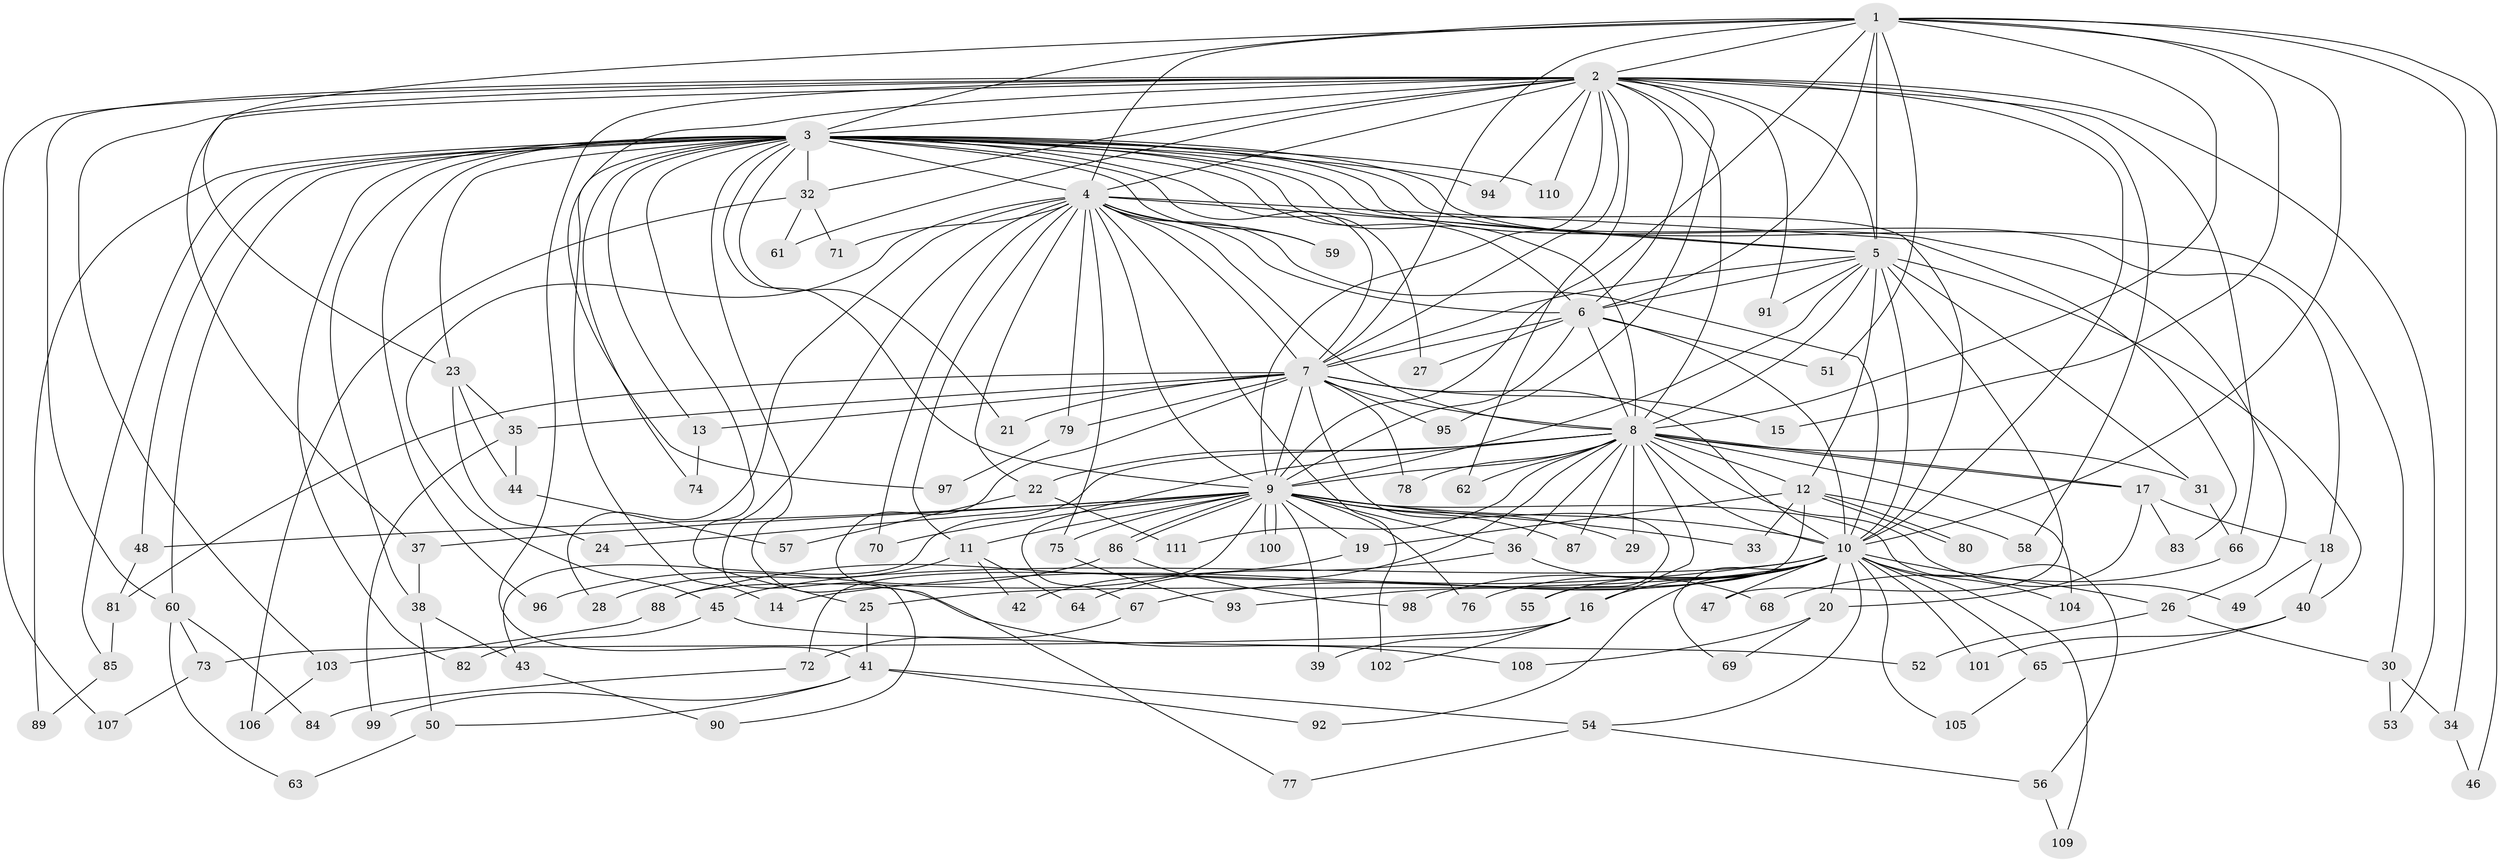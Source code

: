 // Generated by graph-tools (version 1.1) at 2025/13/03/09/25 04:13:56]
// undirected, 111 vertices, 247 edges
graph export_dot {
graph [start="1"]
  node [color=gray90,style=filled];
  1;
  2;
  3;
  4;
  5;
  6;
  7;
  8;
  9;
  10;
  11;
  12;
  13;
  14;
  15;
  16;
  17;
  18;
  19;
  20;
  21;
  22;
  23;
  24;
  25;
  26;
  27;
  28;
  29;
  30;
  31;
  32;
  33;
  34;
  35;
  36;
  37;
  38;
  39;
  40;
  41;
  42;
  43;
  44;
  45;
  46;
  47;
  48;
  49;
  50;
  51;
  52;
  53;
  54;
  55;
  56;
  57;
  58;
  59;
  60;
  61;
  62;
  63;
  64;
  65;
  66;
  67;
  68;
  69;
  70;
  71;
  72;
  73;
  74;
  75;
  76;
  77;
  78;
  79;
  80;
  81;
  82;
  83;
  84;
  85;
  86;
  87;
  88;
  89;
  90;
  91;
  92;
  93;
  94;
  95;
  96;
  97;
  98;
  99;
  100;
  101;
  102;
  103;
  104;
  105;
  106;
  107;
  108;
  109;
  110;
  111;
  1 -- 2;
  1 -- 3;
  1 -- 4;
  1 -- 5;
  1 -- 6;
  1 -- 7;
  1 -- 8;
  1 -- 9;
  1 -- 10;
  1 -- 15;
  1 -- 23;
  1 -- 34;
  1 -- 46;
  1 -- 51;
  2 -- 3;
  2 -- 4;
  2 -- 5;
  2 -- 6;
  2 -- 7;
  2 -- 8;
  2 -- 9;
  2 -- 10;
  2 -- 32;
  2 -- 37;
  2 -- 41;
  2 -- 53;
  2 -- 58;
  2 -- 60;
  2 -- 61;
  2 -- 62;
  2 -- 66;
  2 -- 91;
  2 -- 94;
  2 -- 95;
  2 -- 97;
  2 -- 103;
  2 -- 107;
  2 -- 110;
  3 -- 4;
  3 -- 5;
  3 -- 6;
  3 -- 7;
  3 -- 8;
  3 -- 9;
  3 -- 10;
  3 -- 13;
  3 -- 14;
  3 -- 18;
  3 -- 21;
  3 -- 23;
  3 -- 25;
  3 -- 26;
  3 -- 27;
  3 -- 30;
  3 -- 32;
  3 -- 38;
  3 -- 48;
  3 -- 59;
  3 -- 60;
  3 -- 74;
  3 -- 82;
  3 -- 85;
  3 -- 89;
  3 -- 94;
  3 -- 96;
  3 -- 108;
  3 -- 110;
  4 -- 5;
  4 -- 6;
  4 -- 7;
  4 -- 8;
  4 -- 9;
  4 -- 10;
  4 -- 11;
  4 -- 22;
  4 -- 28;
  4 -- 45;
  4 -- 59;
  4 -- 70;
  4 -- 71;
  4 -- 75;
  4 -- 79;
  4 -- 83;
  4 -- 90;
  4 -- 102;
  5 -- 6;
  5 -- 7;
  5 -- 8;
  5 -- 9;
  5 -- 10;
  5 -- 12;
  5 -- 31;
  5 -- 40;
  5 -- 47;
  5 -- 91;
  6 -- 7;
  6 -- 8;
  6 -- 9;
  6 -- 10;
  6 -- 27;
  6 -- 51;
  7 -- 8;
  7 -- 9;
  7 -- 10;
  7 -- 13;
  7 -- 15;
  7 -- 21;
  7 -- 35;
  7 -- 55;
  7 -- 77;
  7 -- 78;
  7 -- 79;
  7 -- 81;
  7 -- 95;
  8 -- 9;
  8 -- 10;
  8 -- 12;
  8 -- 16;
  8 -- 17;
  8 -- 17;
  8 -- 22;
  8 -- 29;
  8 -- 31;
  8 -- 36;
  8 -- 42;
  8 -- 43;
  8 -- 49;
  8 -- 62;
  8 -- 67;
  8 -- 78;
  8 -- 87;
  8 -- 104;
  8 -- 111;
  9 -- 10;
  9 -- 11;
  9 -- 19;
  9 -- 24;
  9 -- 29;
  9 -- 33;
  9 -- 36;
  9 -- 37;
  9 -- 39;
  9 -- 48;
  9 -- 56;
  9 -- 70;
  9 -- 75;
  9 -- 76;
  9 -- 86;
  9 -- 86;
  9 -- 87;
  9 -- 88;
  9 -- 100;
  9 -- 100;
  10 -- 14;
  10 -- 16;
  10 -- 20;
  10 -- 25;
  10 -- 26;
  10 -- 45;
  10 -- 47;
  10 -- 54;
  10 -- 55;
  10 -- 65;
  10 -- 67;
  10 -- 69;
  10 -- 76;
  10 -- 92;
  10 -- 93;
  10 -- 98;
  10 -- 101;
  10 -- 104;
  10 -- 105;
  10 -- 109;
  11 -- 28;
  11 -- 42;
  11 -- 64;
  12 -- 19;
  12 -- 33;
  12 -- 58;
  12 -- 72;
  12 -- 80;
  12 -- 80;
  13 -- 74;
  16 -- 39;
  16 -- 73;
  16 -- 102;
  17 -- 18;
  17 -- 20;
  17 -- 83;
  18 -- 40;
  18 -- 49;
  19 -- 88;
  20 -- 69;
  20 -- 108;
  22 -- 57;
  22 -- 111;
  23 -- 24;
  23 -- 35;
  23 -- 44;
  25 -- 41;
  26 -- 30;
  26 -- 52;
  30 -- 34;
  30 -- 53;
  31 -- 66;
  32 -- 61;
  32 -- 71;
  32 -- 106;
  34 -- 46;
  35 -- 44;
  35 -- 99;
  36 -- 64;
  36 -- 68;
  37 -- 38;
  38 -- 43;
  38 -- 50;
  40 -- 65;
  40 -- 101;
  41 -- 50;
  41 -- 54;
  41 -- 92;
  41 -- 99;
  43 -- 90;
  44 -- 57;
  45 -- 52;
  45 -- 82;
  48 -- 81;
  50 -- 63;
  54 -- 56;
  54 -- 77;
  56 -- 109;
  60 -- 63;
  60 -- 73;
  60 -- 84;
  65 -- 105;
  66 -- 68;
  67 -- 72;
  72 -- 84;
  73 -- 107;
  75 -- 93;
  79 -- 97;
  81 -- 85;
  85 -- 89;
  86 -- 96;
  86 -- 98;
  88 -- 103;
  103 -- 106;
}
